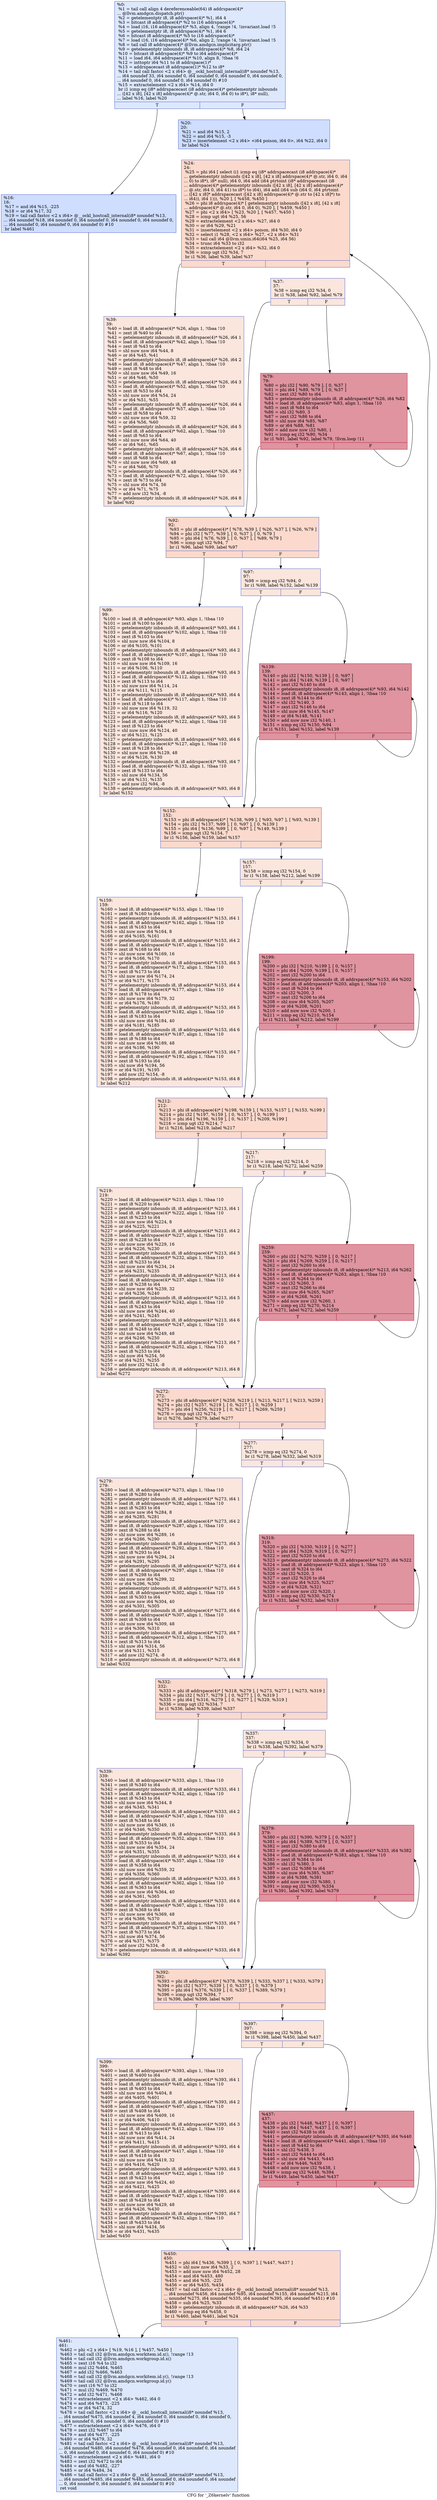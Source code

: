 digraph "CFG for '_Z6kernelv' function" {
	label="CFG for '_Z6kernelv' function";

	Node0x5ac4040 [shape=record,color="#3d50c3ff", style=filled, fillcolor="#b2ccfb70",label="{%0:\l  %1 = tail call align 4 dereferenceable(64) i8 addrspace(4)*\l... @llvm.amdgcn.dispatch.ptr()\l  %2 = getelementptr i8, i8 addrspace(4)* %1, i64 4\l  %3 = bitcast i8 addrspace(4)* %2 to i16 addrspace(4)*\l  %4 = load i16, i16 addrspace(4)* %3, align 4, !range !4, !invariant.load !5\l  %5 = getelementptr i8, i8 addrspace(4)* %1, i64 6\l  %6 = bitcast i8 addrspace(4)* %5 to i16 addrspace(4)*\l  %7 = load i16, i16 addrspace(4)* %6, align 2, !range !4, !invariant.load !5\l  %8 = tail call i8 addrspace(4)* @llvm.amdgcn.implicitarg.ptr()\l  %9 = getelementptr inbounds i8, i8 addrspace(4)* %8, i64 24\l  %10 = bitcast i8 addrspace(4)* %9 to i64 addrspace(4)*\l  %11 = load i64, i64 addrspace(4)* %10, align 8, !tbaa !6\l  %12 = inttoptr i64 %11 to i8 addrspace(1)*\l  %13 = addrspacecast i8 addrspace(1)* %12 to i8*\l  %14 = tail call fastcc \<2 x i64\> @__ockl_hostcall_internal(i8* noundef %13,\l... i64 noundef 33, i64 noundef 0, i64 noundef 0, i64 noundef 0, i64 noundef 0,\l... i64 noundef 0, i64 noundef 0, i64 noundef 0) #10\l  %15 = extractelement \<2 x i64\> %14, i64 0\l  br i1 icmp eq (i8* addrspacecast (i8 addrspace(4)* getelementptr inbounds\l... ([42 x i8], [42 x i8] addrspace(4)* @.str, i64 0, i64 0) to i8*), i8* null),\l... label %16, label %20\l|{<s0>T|<s1>F}}"];
	Node0x5ac4040:s0 -> Node0x5ac7470;
	Node0x5ac4040:s1 -> Node0x5ac7e60;
	Node0x5ac7470 [shape=record,color="#3d50c3ff", style=filled, fillcolor="#93b5fe70",label="{%16:\l16:                                               \l  %17 = and i64 %15, -225\l  %18 = or i64 %17, 32\l  %19 = tail call fastcc \<2 x i64\> @__ockl_hostcall_internal(i8* noundef %13,\l... i64 noundef %18, i64 noundef 0, i64 noundef 0, i64 noundef 0, i64 noundef 0,\l... i64 noundef 0, i64 noundef 0, i64 noundef 0) #10\l  br label %461\l}"];
	Node0x5ac7470 -> Node0x5ac81d0;
	Node0x5ac7e60 [shape=record,color="#3d50c3ff", style=filled, fillcolor="#93b5fe70",label="{%20:\l20:                                               \l  %21 = and i64 %15, 2\l  %22 = and i64 %15, -3\l  %23 = insertelement \<2 x i64\> \<i64 poison, i64 0\>, i64 %22, i64 0\l  br label %24\l}"];
	Node0x5ac7e60 -> Node0x5ac8d70;
	Node0x5ac8d70 [shape=record,color="#3d50c3ff", style=filled, fillcolor="#f7ac8e70",label="{%24:\l24:                                               \l  %25 = phi i64 [ select (i1 icmp eq (i8* addrspacecast (i8 addrspace(4)*\l... getelementptr inbounds ([42 x i8], [42 x i8] addrspace(4)* @.str, i64 0, i64\l... 0) to i8*), i8* null), i64 0, i64 add (i64 ptrtoint (i8* addrspacecast (i8\l... addrspace(4)* getelementptr inbounds ([42 x i8], [42 x i8] addrspace(4)*\l... @.str, i64 0, i64 41) to i8*) to i64), i64 add (i64 sub (i64 0, i64 ptrtoint\l... ([42 x i8]* addrspacecast ([42 x i8] addrspace(4)* @.str to [42 x i8]*) to\l... i64)), i64 1))), %20 ], [ %458, %450 ]\l  %26 = phi i8 addrspace(4)* [ getelementptr inbounds ([42 x i8], [42 x i8]\l... addrspace(4)* @.str, i64 0, i64 0), %20 ], [ %459, %450 ]\l  %27 = phi \<2 x i64\> [ %23, %20 ], [ %457, %450 ]\l  %28 = icmp ugt i64 %25, 56\l  %29 = extractelement \<2 x i64\> %27, i64 0\l  %30 = or i64 %29, %21\l  %31 = insertelement \<2 x i64\> poison, i64 %30, i64 0\l  %32 = select i1 %28, \<2 x i64\> %27, \<2 x i64\> %31\l  %33 = tail call i64 @llvm.umin.i64(i64 %25, i64 56)\l  %34 = trunc i64 %33 to i32\l  %35 = extractelement \<2 x i64\> %32, i64 0\l  %36 = icmp ugt i32 %34, 7\l  br i1 %36, label %39, label %37\l|{<s0>T|<s1>F}}"];
	Node0x5ac8d70:s0 -> Node0x5ac9df0;
	Node0x5ac8d70:s1 -> Node0x5ac9e80;
	Node0x5ac9e80 [shape=record,color="#3d50c3ff", style=filled, fillcolor="#f3c7b170",label="{%37:\l37:                                               \l  %38 = icmp eq i32 %34, 0\l  br i1 %38, label %92, label %79\l|{<s0>T|<s1>F}}"];
	Node0x5ac9e80:s0 -> Node0x5aca080;
	Node0x5ac9e80:s1 -> Node0x5aca0d0;
	Node0x5ac9df0 [shape=record,color="#3d50c3ff", style=filled, fillcolor="#f3c7b170",label="{%39:\l39:                                               \l  %40 = load i8, i8 addrspace(4)* %26, align 1, !tbaa !10\l  %41 = zext i8 %40 to i64\l  %42 = getelementptr inbounds i8, i8 addrspace(4)* %26, i64 1\l  %43 = load i8, i8 addrspace(4)* %42, align 1, !tbaa !10\l  %44 = zext i8 %43 to i64\l  %45 = shl nuw nsw i64 %44, 8\l  %46 = or i64 %45, %41\l  %47 = getelementptr inbounds i8, i8 addrspace(4)* %26, i64 2\l  %48 = load i8, i8 addrspace(4)* %47, align 1, !tbaa !10\l  %49 = zext i8 %48 to i64\l  %50 = shl nuw nsw i64 %49, 16\l  %51 = or i64 %46, %50\l  %52 = getelementptr inbounds i8, i8 addrspace(4)* %26, i64 3\l  %53 = load i8, i8 addrspace(4)* %52, align 1, !tbaa !10\l  %54 = zext i8 %53 to i64\l  %55 = shl nuw nsw i64 %54, 24\l  %56 = or i64 %51, %55\l  %57 = getelementptr inbounds i8, i8 addrspace(4)* %26, i64 4\l  %58 = load i8, i8 addrspace(4)* %57, align 1, !tbaa !10\l  %59 = zext i8 %58 to i64\l  %60 = shl nuw nsw i64 %59, 32\l  %61 = or i64 %56, %60\l  %62 = getelementptr inbounds i8, i8 addrspace(4)* %26, i64 5\l  %63 = load i8, i8 addrspace(4)* %62, align 1, !tbaa !10\l  %64 = zext i8 %63 to i64\l  %65 = shl nuw nsw i64 %64, 40\l  %66 = or i64 %61, %65\l  %67 = getelementptr inbounds i8, i8 addrspace(4)* %26, i64 6\l  %68 = load i8, i8 addrspace(4)* %67, align 1, !tbaa !10\l  %69 = zext i8 %68 to i64\l  %70 = shl nuw nsw i64 %69, 48\l  %71 = or i64 %66, %70\l  %72 = getelementptr inbounds i8, i8 addrspace(4)* %26, i64 7\l  %73 = load i8, i8 addrspace(4)* %72, align 1, !tbaa !10\l  %74 = zext i8 %73 to i64\l  %75 = shl nuw i64 %74, 56\l  %76 = or i64 %71, %75\l  %77 = add nsw i32 %34, -8\l  %78 = getelementptr inbounds i8, i8 addrspace(4)* %26, i64 8\l  br label %92\l}"];
	Node0x5ac9df0 -> Node0x5aca080;
	Node0x5aca0d0 [shape=record,color="#b70d28ff", style=filled, fillcolor="#b70d2870",label="{%79:\l79:                                               \l  %80 = phi i32 [ %90, %79 ], [ 0, %37 ]\l  %81 = phi i64 [ %89, %79 ], [ 0, %37 ]\l  %82 = zext i32 %80 to i64\l  %83 = getelementptr inbounds i8, i8 addrspace(4)* %26, i64 %82\l  %84 = load i8, i8 addrspace(4)* %83, align 1, !tbaa !10\l  %85 = zext i8 %84 to i64\l  %86 = shl i32 %80, 3\l  %87 = zext i32 %86 to i64\l  %88 = shl nuw i64 %85, %87\l  %89 = or i64 %88, %81\l  %90 = add nuw nsw i32 %80, 1\l  %91 = icmp eq i32 %90, %34\l  br i1 %91, label %92, label %79, !llvm.loop !11\l|{<s0>T|<s1>F}}"];
	Node0x5aca0d0:s0 -> Node0x5aca080;
	Node0x5aca0d0:s1 -> Node0x5aca0d0;
	Node0x5aca080 [shape=record,color="#3d50c3ff", style=filled, fillcolor="#f7ac8e70",label="{%92:\l92:                                               \l  %93 = phi i8 addrspace(4)* [ %78, %39 ], [ %26, %37 ], [ %26, %79 ]\l  %94 = phi i32 [ %77, %39 ], [ 0, %37 ], [ 0, %79 ]\l  %95 = phi i64 [ %76, %39 ], [ 0, %37 ], [ %89, %79 ]\l  %96 = icmp ugt i32 %94, 7\l  br i1 %96, label %99, label %97\l|{<s0>T|<s1>F}}"];
	Node0x5aca080:s0 -> Node0x5accd60;
	Node0x5aca080:s1 -> Node0x5accdb0;
	Node0x5accdb0 [shape=record,color="#3d50c3ff", style=filled, fillcolor="#f3c7b170",label="{%97:\l97:                                               \l  %98 = icmp eq i32 %94, 0\l  br i1 %98, label %152, label %139\l|{<s0>T|<s1>F}}"];
	Node0x5accdb0:s0 -> Node0x5accf80;
	Node0x5accdb0:s1 -> Node0x5accfd0;
	Node0x5accd60 [shape=record,color="#3d50c3ff", style=filled, fillcolor="#f3c7b170",label="{%99:\l99:                                               \l  %100 = load i8, i8 addrspace(4)* %93, align 1, !tbaa !10\l  %101 = zext i8 %100 to i64\l  %102 = getelementptr inbounds i8, i8 addrspace(4)* %93, i64 1\l  %103 = load i8, i8 addrspace(4)* %102, align 1, !tbaa !10\l  %104 = zext i8 %103 to i64\l  %105 = shl nuw nsw i64 %104, 8\l  %106 = or i64 %105, %101\l  %107 = getelementptr inbounds i8, i8 addrspace(4)* %93, i64 2\l  %108 = load i8, i8 addrspace(4)* %107, align 1, !tbaa !10\l  %109 = zext i8 %108 to i64\l  %110 = shl nuw nsw i64 %109, 16\l  %111 = or i64 %106, %110\l  %112 = getelementptr inbounds i8, i8 addrspace(4)* %93, i64 3\l  %113 = load i8, i8 addrspace(4)* %112, align 1, !tbaa !10\l  %114 = zext i8 %113 to i64\l  %115 = shl nuw nsw i64 %114, 24\l  %116 = or i64 %111, %115\l  %117 = getelementptr inbounds i8, i8 addrspace(4)* %93, i64 4\l  %118 = load i8, i8 addrspace(4)* %117, align 1, !tbaa !10\l  %119 = zext i8 %118 to i64\l  %120 = shl nuw nsw i64 %119, 32\l  %121 = or i64 %116, %120\l  %122 = getelementptr inbounds i8, i8 addrspace(4)* %93, i64 5\l  %123 = load i8, i8 addrspace(4)* %122, align 1, !tbaa !10\l  %124 = zext i8 %123 to i64\l  %125 = shl nuw nsw i64 %124, 40\l  %126 = or i64 %121, %125\l  %127 = getelementptr inbounds i8, i8 addrspace(4)* %93, i64 6\l  %128 = load i8, i8 addrspace(4)* %127, align 1, !tbaa !10\l  %129 = zext i8 %128 to i64\l  %130 = shl nuw nsw i64 %129, 48\l  %131 = or i64 %126, %130\l  %132 = getelementptr inbounds i8, i8 addrspace(4)* %93, i64 7\l  %133 = load i8, i8 addrspace(4)* %132, align 1, !tbaa !10\l  %134 = zext i8 %133 to i64\l  %135 = shl nuw i64 %134, 56\l  %136 = or i64 %131, %135\l  %137 = add nsw i32 %94, -8\l  %138 = getelementptr inbounds i8, i8 addrspace(4)* %93, i64 8\l  br label %152\l}"];
	Node0x5accd60 -> Node0x5accf80;
	Node0x5accfd0 [shape=record,color="#b70d28ff", style=filled, fillcolor="#b70d2870",label="{%139:\l139:                                              \l  %140 = phi i32 [ %150, %139 ], [ 0, %97 ]\l  %141 = phi i64 [ %149, %139 ], [ 0, %97 ]\l  %142 = zext i32 %140 to i64\l  %143 = getelementptr inbounds i8, i8 addrspace(4)* %93, i64 %142\l  %144 = load i8, i8 addrspace(4)* %143, align 1, !tbaa !10\l  %145 = zext i8 %144 to i64\l  %146 = shl i32 %140, 3\l  %147 = zext i32 %146 to i64\l  %148 = shl nuw i64 %145, %147\l  %149 = or i64 %148, %141\l  %150 = add nuw nsw i32 %140, 1\l  %151 = icmp eq i32 %150, %94\l  br i1 %151, label %152, label %139\l|{<s0>T|<s1>F}}"];
	Node0x5accfd0:s0 -> Node0x5accf80;
	Node0x5accfd0:s1 -> Node0x5accfd0;
	Node0x5accf80 [shape=record,color="#3d50c3ff", style=filled, fillcolor="#f7ac8e70",label="{%152:\l152:                                              \l  %153 = phi i8 addrspace(4)* [ %138, %99 ], [ %93, %97 ], [ %93, %139 ]\l  %154 = phi i32 [ %137, %99 ], [ 0, %97 ], [ 0, %139 ]\l  %155 = phi i64 [ %136, %99 ], [ 0, %97 ], [ %149, %139 ]\l  %156 = icmp ugt i32 %154, 7\l  br i1 %156, label %159, label %157\l|{<s0>T|<s1>F}}"];
	Node0x5accf80:s0 -> Node0x5acf4a0;
	Node0x5accf80:s1 -> Node0x5acf4f0;
	Node0x5acf4f0 [shape=record,color="#3d50c3ff", style=filled, fillcolor="#f3c7b170",label="{%157:\l157:                                              \l  %158 = icmp eq i32 %154, 0\l  br i1 %158, label %212, label %199\l|{<s0>T|<s1>F}}"];
	Node0x5acf4f0:s0 -> Node0x5acf680;
	Node0x5acf4f0:s1 -> Node0x5acf6d0;
	Node0x5acf4a0 [shape=record,color="#3d50c3ff", style=filled, fillcolor="#f3c7b170",label="{%159:\l159:                                              \l  %160 = load i8, i8 addrspace(4)* %153, align 1, !tbaa !10\l  %161 = zext i8 %160 to i64\l  %162 = getelementptr inbounds i8, i8 addrspace(4)* %153, i64 1\l  %163 = load i8, i8 addrspace(4)* %162, align 1, !tbaa !10\l  %164 = zext i8 %163 to i64\l  %165 = shl nuw nsw i64 %164, 8\l  %166 = or i64 %165, %161\l  %167 = getelementptr inbounds i8, i8 addrspace(4)* %153, i64 2\l  %168 = load i8, i8 addrspace(4)* %167, align 1, !tbaa !10\l  %169 = zext i8 %168 to i64\l  %170 = shl nuw nsw i64 %169, 16\l  %171 = or i64 %166, %170\l  %172 = getelementptr inbounds i8, i8 addrspace(4)* %153, i64 3\l  %173 = load i8, i8 addrspace(4)* %172, align 1, !tbaa !10\l  %174 = zext i8 %173 to i64\l  %175 = shl nuw nsw i64 %174, 24\l  %176 = or i64 %171, %175\l  %177 = getelementptr inbounds i8, i8 addrspace(4)* %153, i64 4\l  %178 = load i8, i8 addrspace(4)* %177, align 1, !tbaa !10\l  %179 = zext i8 %178 to i64\l  %180 = shl nuw nsw i64 %179, 32\l  %181 = or i64 %176, %180\l  %182 = getelementptr inbounds i8, i8 addrspace(4)* %153, i64 5\l  %183 = load i8, i8 addrspace(4)* %182, align 1, !tbaa !10\l  %184 = zext i8 %183 to i64\l  %185 = shl nuw nsw i64 %184, 40\l  %186 = or i64 %181, %185\l  %187 = getelementptr inbounds i8, i8 addrspace(4)* %153, i64 6\l  %188 = load i8, i8 addrspace(4)* %187, align 1, !tbaa !10\l  %189 = zext i8 %188 to i64\l  %190 = shl nuw nsw i64 %189, 48\l  %191 = or i64 %186, %190\l  %192 = getelementptr inbounds i8, i8 addrspace(4)* %153, i64 7\l  %193 = load i8, i8 addrspace(4)* %192, align 1, !tbaa !10\l  %194 = zext i8 %193 to i64\l  %195 = shl nuw i64 %194, 56\l  %196 = or i64 %191, %195\l  %197 = add nsw i32 %154, -8\l  %198 = getelementptr inbounds i8, i8 addrspace(4)* %153, i64 8\l  br label %212\l}"];
	Node0x5acf4a0 -> Node0x5acf680;
	Node0x5acf6d0 [shape=record,color="#b70d28ff", style=filled, fillcolor="#b70d2870",label="{%199:\l199:                                              \l  %200 = phi i32 [ %210, %199 ], [ 0, %157 ]\l  %201 = phi i64 [ %209, %199 ], [ 0, %157 ]\l  %202 = zext i32 %200 to i64\l  %203 = getelementptr inbounds i8, i8 addrspace(4)* %153, i64 %202\l  %204 = load i8, i8 addrspace(4)* %203, align 1, !tbaa !10\l  %205 = zext i8 %204 to i64\l  %206 = shl i32 %200, 3\l  %207 = zext i32 %206 to i64\l  %208 = shl nuw i64 %205, %207\l  %209 = or i64 %208, %201\l  %210 = add nuw nsw i32 %200, 1\l  %211 = icmp eq i32 %210, %154\l  br i1 %211, label %212, label %199\l|{<s0>T|<s1>F}}"];
	Node0x5acf6d0:s0 -> Node0x5acf680;
	Node0x5acf6d0:s1 -> Node0x5acf6d0;
	Node0x5acf680 [shape=record,color="#3d50c3ff", style=filled, fillcolor="#f7ac8e70",label="{%212:\l212:                                              \l  %213 = phi i8 addrspace(4)* [ %198, %159 ], [ %153, %157 ], [ %153, %199 ]\l  %214 = phi i32 [ %197, %159 ], [ 0, %157 ], [ 0, %199 ]\l  %215 = phi i64 [ %196, %159 ], [ 0, %157 ], [ %209, %199 ]\l  %216 = icmp ugt i32 %214, 7\l  br i1 %216, label %219, label %217\l|{<s0>T|<s1>F}}"];
	Node0x5acf680:s0 -> Node0x5ad1720;
	Node0x5acf680:s1 -> Node0x5ad1770;
	Node0x5ad1770 [shape=record,color="#3d50c3ff", style=filled, fillcolor="#f3c7b170",label="{%217:\l217:                                              \l  %218 = icmp eq i32 %214, 0\l  br i1 %218, label %272, label %259\l|{<s0>T|<s1>F}}"];
	Node0x5ad1770:s0 -> Node0x5ad1900;
	Node0x5ad1770:s1 -> Node0x5ad1950;
	Node0x5ad1720 [shape=record,color="#3d50c3ff", style=filled, fillcolor="#f3c7b170",label="{%219:\l219:                                              \l  %220 = load i8, i8 addrspace(4)* %213, align 1, !tbaa !10\l  %221 = zext i8 %220 to i64\l  %222 = getelementptr inbounds i8, i8 addrspace(4)* %213, i64 1\l  %223 = load i8, i8 addrspace(4)* %222, align 1, !tbaa !10\l  %224 = zext i8 %223 to i64\l  %225 = shl nuw nsw i64 %224, 8\l  %226 = or i64 %225, %221\l  %227 = getelementptr inbounds i8, i8 addrspace(4)* %213, i64 2\l  %228 = load i8, i8 addrspace(4)* %227, align 1, !tbaa !10\l  %229 = zext i8 %228 to i64\l  %230 = shl nuw nsw i64 %229, 16\l  %231 = or i64 %226, %230\l  %232 = getelementptr inbounds i8, i8 addrspace(4)* %213, i64 3\l  %233 = load i8, i8 addrspace(4)* %232, align 1, !tbaa !10\l  %234 = zext i8 %233 to i64\l  %235 = shl nuw nsw i64 %234, 24\l  %236 = or i64 %231, %235\l  %237 = getelementptr inbounds i8, i8 addrspace(4)* %213, i64 4\l  %238 = load i8, i8 addrspace(4)* %237, align 1, !tbaa !10\l  %239 = zext i8 %238 to i64\l  %240 = shl nuw nsw i64 %239, 32\l  %241 = or i64 %236, %240\l  %242 = getelementptr inbounds i8, i8 addrspace(4)* %213, i64 5\l  %243 = load i8, i8 addrspace(4)* %242, align 1, !tbaa !10\l  %244 = zext i8 %243 to i64\l  %245 = shl nuw nsw i64 %244, 40\l  %246 = or i64 %241, %245\l  %247 = getelementptr inbounds i8, i8 addrspace(4)* %213, i64 6\l  %248 = load i8, i8 addrspace(4)* %247, align 1, !tbaa !10\l  %249 = zext i8 %248 to i64\l  %250 = shl nuw nsw i64 %249, 48\l  %251 = or i64 %246, %250\l  %252 = getelementptr inbounds i8, i8 addrspace(4)* %213, i64 7\l  %253 = load i8, i8 addrspace(4)* %252, align 1, !tbaa !10\l  %254 = zext i8 %253 to i64\l  %255 = shl nuw i64 %254, 56\l  %256 = or i64 %251, %255\l  %257 = add nsw i32 %214, -8\l  %258 = getelementptr inbounds i8, i8 addrspace(4)* %213, i64 8\l  br label %272\l}"];
	Node0x5ad1720 -> Node0x5ad1900;
	Node0x5ad1950 [shape=record,color="#b70d28ff", style=filled, fillcolor="#b70d2870",label="{%259:\l259:                                              \l  %260 = phi i32 [ %270, %259 ], [ 0, %217 ]\l  %261 = phi i64 [ %269, %259 ], [ 0, %217 ]\l  %262 = zext i32 %260 to i64\l  %263 = getelementptr inbounds i8, i8 addrspace(4)* %213, i64 %262\l  %264 = load i8, i8 addrspace(4)* %263, align 1, !tbaa !10\l  %265 = zext i8 %264 to i64\l  %266 = shl i32 %260, 3\l  %267 = zext i32 %266 to i64\l  %268 = shl nuw i64 %265, %267\l  %269 = or i64 %268, %261\l  %270 = add nuw nsw i32 %260, 1\l  %271 = icmp eq i32 %270, %214\l  br i1 %271, label %272, label %259\l|{<s0>T|<s1>F}}"];
	Node0x5ad1950:s0 -> Node0x5ad1900;
	Node0x5ad1950:s1 -> Node0x5ad1950;
	Node0x5ad1900 [shape=record,color="#3d50c3ff", style=filled, fillcolor="#f7ac8e70",label="{%272:\l272:                                              \l  %273 = phi i8 addrspace(4)* [ %258, %219 ], [ %213, %217 ], [ %213, %259 ]\l  %274 = phi i32 [ %257, %219 ], [ 0, %217 ], [ 0, %259 ]\l  %275 = phi i64 [ %256, %219 ], [ 0, %217 ], [ %269, %259 ]\l  %276 = icmp ugt i32 %274, 7\l  br i1 %276, label %279, label %277\l|{<s0>T|<s1>F}}"];
	Node0x5ad1900:s0 -> Node0x5ad4190;
	Node0x5ad1900:s1 -> Node0x5ad41e0;
	Node0x5ad41e0 [shape=record,color="#3d50c3ff", style=filled, fillcolor="#f3c7b170",label="{%277:\l277:                                              \l  %278 = icmp eq i32 %274, 0\l  br i1 %278, label %332, label %319\l|{<s0>T|<s1>F}}"];
	Node0x5ad41e0:s0 -> Node0x5ad4370;
	Node0x5ad41e0:s1 -> Node0x5ad43c0;
	Node0x5ad4190 [shape=record,color="#3d50c3ff", style=filled, fillcolor="#f3c7b170",label="{%279:\l279:                                              \l  %280 = load i8, i8 addrspace(4)* %273, align 1, !tbaa !10\l  %281 = zext i8 %280 to i64\l  %282 = getelementptr inbounds i8, i8 addrspace(4)* %273, i64 1\l  %283 = load i8, i8 addrspace(4)* %282, align 1, !tbaa !10\l  %284 = zext i8 %283 to i64\l  %285 = shl nuw nsw i64 %284, 8\l  %286 = or i64 %285, %281\l  %287 = getelementptr inbounds i8, i8 addrspace(4)* %273, i64 2\l  %288 = load i8, i8 addrspace(4)* %287, align 1, !tbaa !10\l  %289 = zext i8 %288 to i64\l  %290 = shl nuw nsw i64 %289, 16\l  %291 = or i64 %286, %290\l  %292 = getelementptr inbounds i8, i8 addrspace(4)* %273, i64 3\l  %293 = load i8, i8 addrspace(4)* %292, align 1, !tbaa !10\l  %294 = zext i8 %293 to i64\l  %295 = shl nuw nsw i64 %294, 24\l  %296 = or i64 %291, %295\l  %297 = getelementptr inbounds i8, i8 addrspace(4)* %273, i64 4\l  %298 = load i8, i8 addrspace(4)* %297, align 1, !tbaa !10\l  %299 = zext i8 %298 to i64\l  %300 = shl nuw nsw i64 %299, 32\l  %301 = or i64 %296, %300\l  %302 = getelementptr inbounds i8, i8 addrspace(4)* %273, i64 5\l  %303 = load i8, i8 addrspace(4)* %302, align 1, !tbaa !10\l  %304 = zext i8 %303 to i64\l  %305 = shl nuw nsw i64 %304, 40\l  %306 = or i64 %301, %305\l  %307 = getelementptr inbounds i8, i8 addrspace(4)* %273, i64 6\l  %308 = load i8, i8 addrspace(4)* %307, align 1, !tbaa !10\l  %309 = zext i8 %308 to i64\l  %310 = shl nuw nsw i64 %309, 48\l  %311 = or i64 %306, %310\l  %312 = getelementptr inbounds i8, i8 addrspace(4)* %273, i64 7\l  %313 = load i8, i8 addrspace(4)* %312, align 1, !tbaa !10\l  %314 = zext i8 %313 to i64\l  %315 = shl nuw i64 %314, 56\l  %316 = or i64 %311, %315\l  %317 = add nsw i32 %274, -8\l  %318 = getelementptr inbounds i8, i8 addrspace(4)* %273, i64 8\l  br label %332\l}"];
	Node0x5ad4190 -> Node0x5ad4370;
	Node0x5ad43c0 [shape=record,color="#b70d28ff", style=filled, fillcolor="#b70d2870",label="{%319:\l319:                                              \l  %320 = phi i32 [ %330, %319 ], [ 0, %277 ]\l  %321 = phi i64 [ %329, %319 ], [ 0, %277 ]\l  %322 = zext i32 %320 to i64\l  %323 = getelementptr inbounds i8, i8 addrspace(4)* %273, i64 %322\l  %324 = load i8, i8 addrspace(4)* %323, align 1, !tbaa !10\l  %325 = zext i8 %324 to i64\l  %326 = shl i32 %320, 3\l  %327 = zext i32 %326 to i64\l  %328 = shl nuw i64 %325, %327\l  %329 = or i64 %328, %321\l  %330 = add nuw nsw i32 %320, 1\l  %331 = icmp eq i32 %330, %274\l  br i1 %331, label %332, label %319\l|{<s0>T|<s1>F}}"];
	Node0x5ad43c0:s0 -> Node0x5ad4370;
	Node0x5ad43c0:s1 -> Node0x5ad43c0;
	Node0x5ad4370 [shape=record,color="#3d50c3ff", style=filled, fillcolor="#f7ac8e70",label="{%332:\l332:                                              \l  %333 = phi i8 addrspace(4)* [ %318, %279 ], [ %273, %277 ], [ %273, %319 ]\l  %334 = phi i32 [ %317, %279 ], [ 0, %277 ], [ 0, %319 ]\l  %335 = phi i64 [ %316, %279 ], [ 0, %277 ], [ %329, %319 ]\l  %336 = icmp ugt i32 %334, 7\l  br i1 %336, label %339, label %337\l|{<s0>T|<s1>F}}"];
	Node0x5ad4370:s0 -> Node0x5ad6de0;
	Node0x5ad4370:s1 -> Node0x5ad6e30;
	Node0x5ad6e30 [shape=record,color="#3d50c3ff", style=filled, fillcolor="#f3c7b170",label="{%337:\l337:                                              \l  %338 = icmp eq i32 %334, 0\l  br i1 %338, label %392, label %379\l|{<s0>T|<s1>F}}"];
	Node0x5ad6e30:s0 -> Node0x5ad6fc0;
	Node0x5ad6e30:s1 -> Node0x5ad7010;
	Node0x5ad6de0 [shape=record,color="#3d50c3ff", style=filled, fillcolor="#f3c7b170",label="{%339:\l339:                                              \l  %340 = load i8, i8 addrspace(4)* %333, align 1, !tbaa !10\l  %341 = zext i8 %340 to i64\l  %342 = getelementptr inbounds i8, i8 addrspace(4)* %333, i64 1\l  %343 = load i8, i8 addrspace(4)* %342, align 1, !tbaa !10\l  %344 = zext i8 %343 to i64\l  %345 = shl nuw nsw i64 %344, 8\l  %346 = or i64 %345, %341\l  %347 = getelementptr inbounds i8, i8 addrspace(4)* %333, i64 2\l  %348 = load i8, i8 addrspace(4)* %347, align 1, !tbaa !10\l  %349 = zext i8 %348 to i64\l  %350 = shl nuw nsw i64 %349, 16\l  %351 = or i64 %346, %350\l  %352 = getelementptr inbounds i8, i8 addrspace(4)* %333, i64 3\l  %353 = load i8, i8 addrspace(4)* %352, align 1, !tbaa !10\l  %354 = zext i8 %353 to i64\l  %355 = shl nuw nsw i64 %354, 24\l  %356 = or i64 %351, %355\l  %357 = getelementptr inbounds i8, i8 addrspace(4)* %333, i64 4\l  %358 = load i8, i8 addrspace(4)* %357, align 1, !tbaa !10\l  %359 = zext i8 %358 to i64\l  %360 = shl nuw nsw i64 %359, 32\l  %361 = or i64 %356, %360\l  %362 = getelementptr inbounds i8, i8 addrspace(4)* %333, i64 5\l  %363 = load i8, i8 addrspace(4)* %362, align 1, !tbaa !10\l  %364 = zext i8 %363 to i64\l  %365 = shl nuw nsw i64 %364, 40\l  %366 = or i64 %361, %365\l  %367 = getelementptr inbounds i8, i8 addrspace(4)* %333, i64 6\l  %368 = load i8, i8 addrspace(4)* %367, align 1, !tbaa !10\l  %369 = zext i8 %368 to i64\l  %370 = shl nuw nsw i64 %369, 48\l  %371 = or i64 %366, %370\l  %372 = getelementptr inbounds i8, i8 addrspace(4)* %333, i64 7\l  %373 = load i8, i8 addrspace(4)* %372, align 1, !tbaa !10\l  %374 = zext i8 %373 to i64\l  %375 = shl nuw i64 %374, 56\l  %376 = or i64 %371, %375\l  %377 = add nsw i32 %334, -8\l  %378 = getelementptr inbounds i8, i8 addrspace(4)* %333, i64 8\l  br label %392\l}"];
	Node0x5ad6de0 -> Node0x5ad6fc0;
	Node0x5ad7010 [shape=record,color="#b70d28ff", style=filled, fillcolor="#b70d2870",label="{%379:\l379:                                              \l  %380 = phi i32 [ %390, %379 ], [ 0, %337 ]\l  %381 = phi i64 [ %389, %379 ], [ 0, %337 ]\l  %382 = zext i32 %380 to i64\l  %383 = getelementptr inbounds i8, i8 addrspace(4)* %333, i64 %382\l  %384 = load i8, i8 addrspace(4)* %383, align 1, !tbaa !10\l  %385 = zext i8 %384 to i64\l  %386 = shl i32 %380, 3\l  %387 = zext i32 %386 to i64\l  %388 = shl nuw i64 %385, %387\l  %389 = or i64 %388, %381\l  %390 = add nuw nsw i32 %380, 1\l  %391 = icmp eq i32 %390, %334\l  br i1 %391, label %392, label %379\l|{<s0>T|<s1>F}}"];
	Node0x5ad7010:s0 -> Node0x5ad6fc0;
	Node0x5ad7010:s1 -> Node0x5ad7010;
	Node0x5ad6fc0 [shape=record,color="#3d50c3ff", style=filled, fillcolor="#f7ac8e70",label="{%392:\l392:                                              \l  %393 = phi i8 addrspace(4)* [ %378, %339 ], [ %333, %337 ], [ %333, %379 ]\l  %394 = phi i32 [ %377, %339 ], [ 0, %337 ], [ 0, %379 ]\l  %395 = phi i64 [ %376, %339 ], [ 0, %337 ], [ %389, %379 ]\l  %396 = icmp ugt i32 %394, 7\l  br i1 %396, label %399, label %397\l|{<s0>T|<s1>F}}"];
	Node0x5ad6fc0:s0 -> Node0x5ad9640;
	Node0x5ad6fc0:s1 -> Node0x5ad9690;
	Node0x5ad9690 [shape=record,color="#3d50c3ff", style=filled, fillcolor="#f3c7b170",label="{%397:\l397:                                              \l  %398 = icmp eq i32 %394, 0\l  br i1 %398, label %450, label %437\l|{<s0>T|<s1>F}}"];
	Node0x5ad9690:s0 -> Node0x5ac9210;
	Node0x5ad9690:s1 -> Node0x5ad9820;
	Node0x5ad9640 [shape=record,color="#3d50c3ff", style=filled, fillcolor="#f3c7b170",label="{%399:\l399:                                              \l  %400 = load i8, i8 addrspace(4)* %393, align 1, !tbaa !10\l  %401 = zext i8 %400 to i64\l  %402 = getelementptr inbounds i8, i8 addrspace(4)* %393, i64 1\l  %403 = load i8, i8 addrspace(4)* %402, align 1, !tbaa !10\l  %404 = zext i8 %403 to i64\l  %405 = shl nuw nsw i64 %404, 8\l  %406 = or i64 %405, %401\l  %407 = getelementptr inbounds i8, i8 addrspace(4)* %393, i64 2\l  %408 = load i8, i8 addrspace(4)* %407, align 1, !tbaa !10\l  %409 = zext i8 %408 to i64\l  %410 = shl nuw nsw i64 %409, 16\l  %411 = or i64 %406, %410\l  %412 = getelementptr inbounds i8, i8 addrspace(4)* %393, i64 3\l  %413 = load i8, i8 addrspace(4)* %412, align 1, !tbaa !10\l  %414 = zext i8 %413 to i64\l  %415 = shl nuw nsw i64 %414, 24\l  %416 = or i64 %411, %415\l  %417 = getelementptr inbounds i8, i8 addrspace(4)* %393, i64 4\l  %418 = load i8, i8 addrspace(4)* %417, align 1, !tbaa !10\l  %419 = zext i8 %418 to i64\l  %420 = shl nuw nsw i64 %419, 32\l  %421 = or i64 %416, %420\l  %422 = getelementptr inbounds i8, i8 addrspace(4)* %393, i64 5\l  %423 = load i8, i8 addrspace(4)* %422, align 1, !tbaa !10\l  %424 = zext i8 %423 to i64\l  %425 = shl nuw nsw i64 %424, 40\l  %426 = or i64 %421, %425\l  %427 = getelementptr inbounds i8, i8 addrspace(4)* %393, i64 6\l  %428 = load i8, i8 addrspace(4)* %427, align 1, !tbaa !10\l  %429 = zext i8 %428 to i64\l  %430 = shl nuw nsw i64 %429, 48\l  %431 = or i64 %426, %430\l  %432 = getelementptr inbounds i8, i8 addrspace(4)* %393, i64 7\l  %433 = load i8, i8 addrspace(4)* %432, align 1, !tbaa !10\l  %434 = zext i8 %433 to i64\l  %435 = shl nuw i64 %434, 56\l  %436 = or i64 %431, %435\l  br label %450\l}"];
	Node0x5ad9640 -> Node0x5ac9210;
	Node0x5ad9820 [shape=record,color="#b70d28ff", style=filled, fillcolor="#b70d2870",label="{%437:\l437:                                              \l  %438 = phi i32 [ %448, %437 ], [ 0, %397 ]\l  %439 = phi i64 [ %447, %437 ], [ 0, %397 ]\l  %440 = zext i32 %438 to i64\l  %441 = getelementptr inbounds i8, i8 addrspace(4)* %393, i64 %440\l  %442 = load i8, i8 addrspace(4)* %441, align 1, !tbaa !10\l  %443 = zext i8 %442 to i64\l  %444 = shl i32 %438, 3\l  %445 = zext i32 %444 to i64\l  %446 = shl nuw i64 %443, %445\l  %447 = or i64 %446, %439\l  %448 = add nuw nsw i32 %438, 1\l  %449 = icmp eq i32 %448, %394\l  br i1 %449, label %450, label %437\l|{<s0>T|<s1>F}}"];
	Node0x5ad9820:s0 -> Node0x5ac9210;
	Node0x5ad9820:s1 -> Node0x5ad9820;
	Node0x5ac9210 [shape=record,color="#3d50c3ff", style=filled, fillcolor="#f7ac8e70",label="{%450:\l450:                                              \l  %451 = phi i64 [ %436, %399 ], [ 0, %397 ], [ %447, %437 ]\l  %452 = shl nuw nsw i64 %33, 2\l  %453 = add nuw nsw i64 %452, 28\l  %454 = and i64 %453, 480\l  %455 = and i64 %35, -225\l  %456 = or i64 %455, %454\l  %457 = tail call fastcc \<2 x i64\> @__ockl_hostcall_internal(i8* noundef %13,\l... i64 noundef %456, i64 noundef %95, i64 noundef %155, i64 noundef %215, i64\l... noundef %275, i64 noundef %335, i64 noundef %395, i64 noundef %451) #10\l  %458 = sub i64 %25, %33\l  %459 = getelementptr inbounds i8, i8 addrspace(4)* %26, i64 %33\l  %460 = icmp eq i64 %458, 0\l  br i1 %460, label %461, label %24\l|{<s0>T|<s1>F}}"];
	Node0x5ac9210:s0 -> Node0x5ac81d0;
	Node0x5ac9210:s1 -> Node0x5ac8d70;
	Node0x5ac81d0 [shape=record,color="#3d50c3ff", style=filled, fillcolor="#b2ccfb70",label="{%461:\l461:                                              \l  %462 = phi \<2 x i64\> [ %19, %16 ], [ %457, %450 ]\l  %463 = tail call i32 @llvm.amdgcn.workitem.id.x(), !range !13\l  %464 = tail call i32 @llvm.amdgcn.workgroup.id.x()\l  %465 = zext i16 %4 to i32\l  %466 = mul i32 %464, %465\l  %467 = add i32 %466, %463\l  %468 = tail call i32 @llvm.amdgcn.workitem.id.y(), !range !13\l  %469 = tail call i32 @llvm.amdgcn.workgroup.id.y()\l  %470 = zext i16 %7 to i32\l  %471 = mul i32 %469, %470\l  %472 = add i32 %471, %468\l  %473 = extractelement \<2 x i64\> %462, i64 0\l  %474 = and i64 %473, -225\l  %475 = or i64 %474, 32\l  %476 = tail call fastcc \<2 x i64\> @__ockl_hostcall_internal(i8* noundef %13,\l... i64 noundef %475, i64 noundef 4, i64 noundef 0, i64 noundef 0, i64 noundef 0,\l... i64 noundef 0, i64 noundef 0, i64 noundef 0) #10\l  %477 = extractelement \<2 x i64\> %476, i64 0\l  %478 = zext i32 %467 to i64\l  %479 = and i64 %477, -225\l  %480 = or i64 %479, 32\l  %481 = tail call fastcc \<2 x i64\> @__ockl_hostcall_internal(i8* noundef %13,\l... i64 noundef %480, i64 noundef %478, i64 noundef 0, i64 noundef 0, i64 noundef\l... 0, i64 noundef 0, i64 noundef 0, i64 noundef 0) #10\l  %482 = extractelement \<2 x i64\> %481, i64 0\l  %483 = zext i32 %472 to i64\l  %484 = and i64 %482, -227\l  %485 = or i64 %484, 34\l  %486 = tail call fastcc \<2 x i64\> @__ockl_hostcall_internal(i8* noundef %13,\l... i64 noundef %485, i64 noundef %483, i64 noundef 0, i64 noundef 0, i64 noundef\l... 0, i64 noundef 0, i64 noundef 0, i64 noundef 0) #10\l  ret void\l}"];
}
